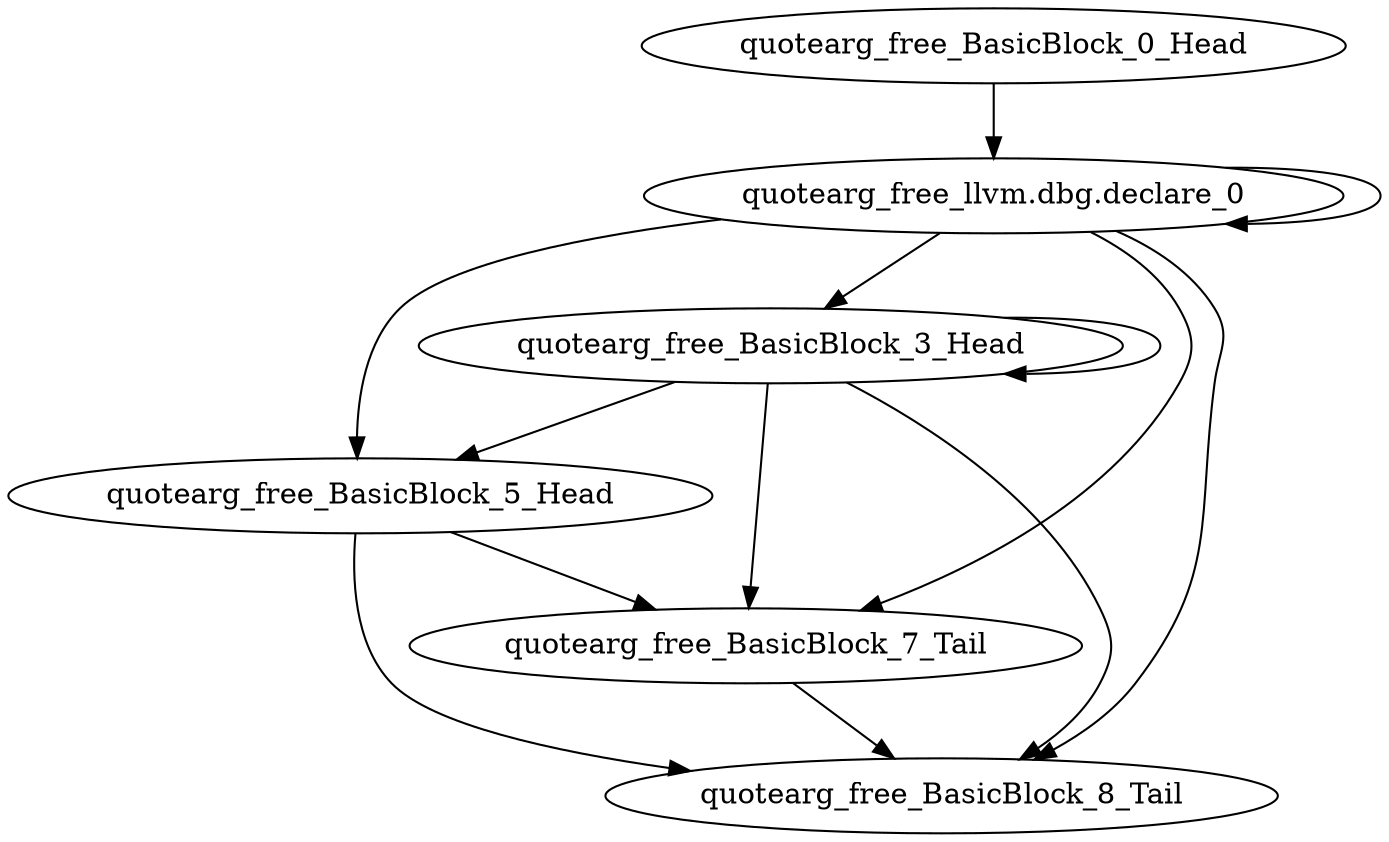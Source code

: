 digraph G {
    "quotearg_free_BasicBlock_7_Tail" -> "quotearg_free_BasicBlock_8_Tail"
    "quotearg_free_BasicBlock_5_Head" -> "quotearg_free_BasicBlock_7_Tail"
    "quotearg_free_BasicBlock_5_Head" -> "quotearg_free_BasicBlock_8_Tail"
    "quotearg_free_BasicBlock_3_Head" -> "quotearg_free_BasicBlock_7_Tail"
    "quotearg_free_BasicBlock_3_Head" -> "quotearg_free_BasicBlock_8_Tail"
    "quotearg_free_BasicBlock_3_Head" -> "quotearg_free_BasicBlock_5_Head"
    "quotearg_free_BasicBlock_3_Head" -> "quotearg_free_BasicBlock_3_Head"
    "quotearg_free_BasicBlock_0_Head" -> "quotearg_free_llvm.dbg.declare_0"
    "quotearg_free_llvm.dbg.declare_0" -> "quotearg_free_BasicBlock_7_Tail"
    "quotearg_free_llvm.dbg.declare_0" -> "quotearg_free_BasicBlock_8_Tail"
    "quotearg_free_llvm.dbg.declare_0" -> "quotearg_free_BasicBlock_5_Head"
    "quotearg_free_llvm.dbg.declare_0" -> "quotearg_free_BasicBlock_3_Head"
    "quotearg_free_llvm.dbg.declare_0" -> "quotearg_free_llvm.dbg.declare_0"
}
